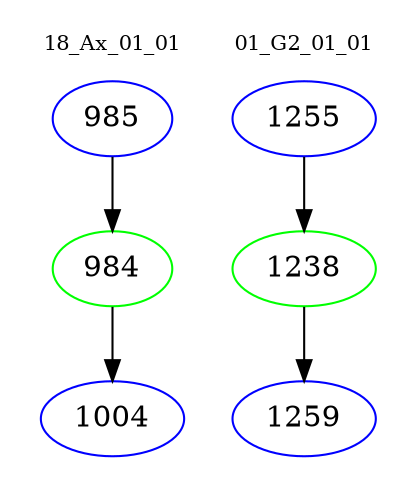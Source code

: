 digraph{
subgraph cluster_0 {
color = white
label = "18_Ax_01_01";
fontsize=10;
T0_985 [label="985", color="blue"]
T0_985 -> T0_984 [color="black"]
T0_984 [label="984", color="green"]
T0_984 -> T0_1004 [color="black"]
T0_1004 [label="1004", color="blue"]
}
subgraph cluster_1 {
color = white
label = "01_G2_01_01";
fontsize=10;
T1_1255 [label="1255", color="blue"]
T1_1255 -> T1_1238 [color="black"]
T1_1238 [label="1238", color="green"]
T1_1238 -> T1_1259 [color="black"]
T1_1259 [label="1259", color="blue"]
}
}
